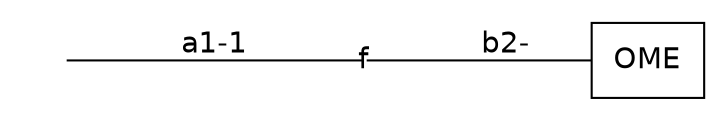 graph G {graph [splines=false dpi=72 outputorder="edgesfirst"];
node [shape="none" fontname=DejaVuSans labelfontsize=12 label="none" size=50 fixedsize="true" scale="true"];
edge [labelfontsize=12 fontname=DejaVuSans labeldistance=1.2 labelangle=320.0];
rankdir=LR nodesep="0.05" ranksep="0.8";
0 [shape=box label="OME"]
1 [label="f" height="0.7" image="includes/MolecularMetadata/Sugars/SNFG_Symbol_Images/DFru.svg"];
2 [label="" height="0.7" image="includes/MolecularMetadata/Sugars/SNFG_Symbol_Images/LFuc.svg"];
1--0 [label="b2-" headclip=true tailclip=false];
2--1 [label="a1-1" headclip=false tailclip=false];
}
